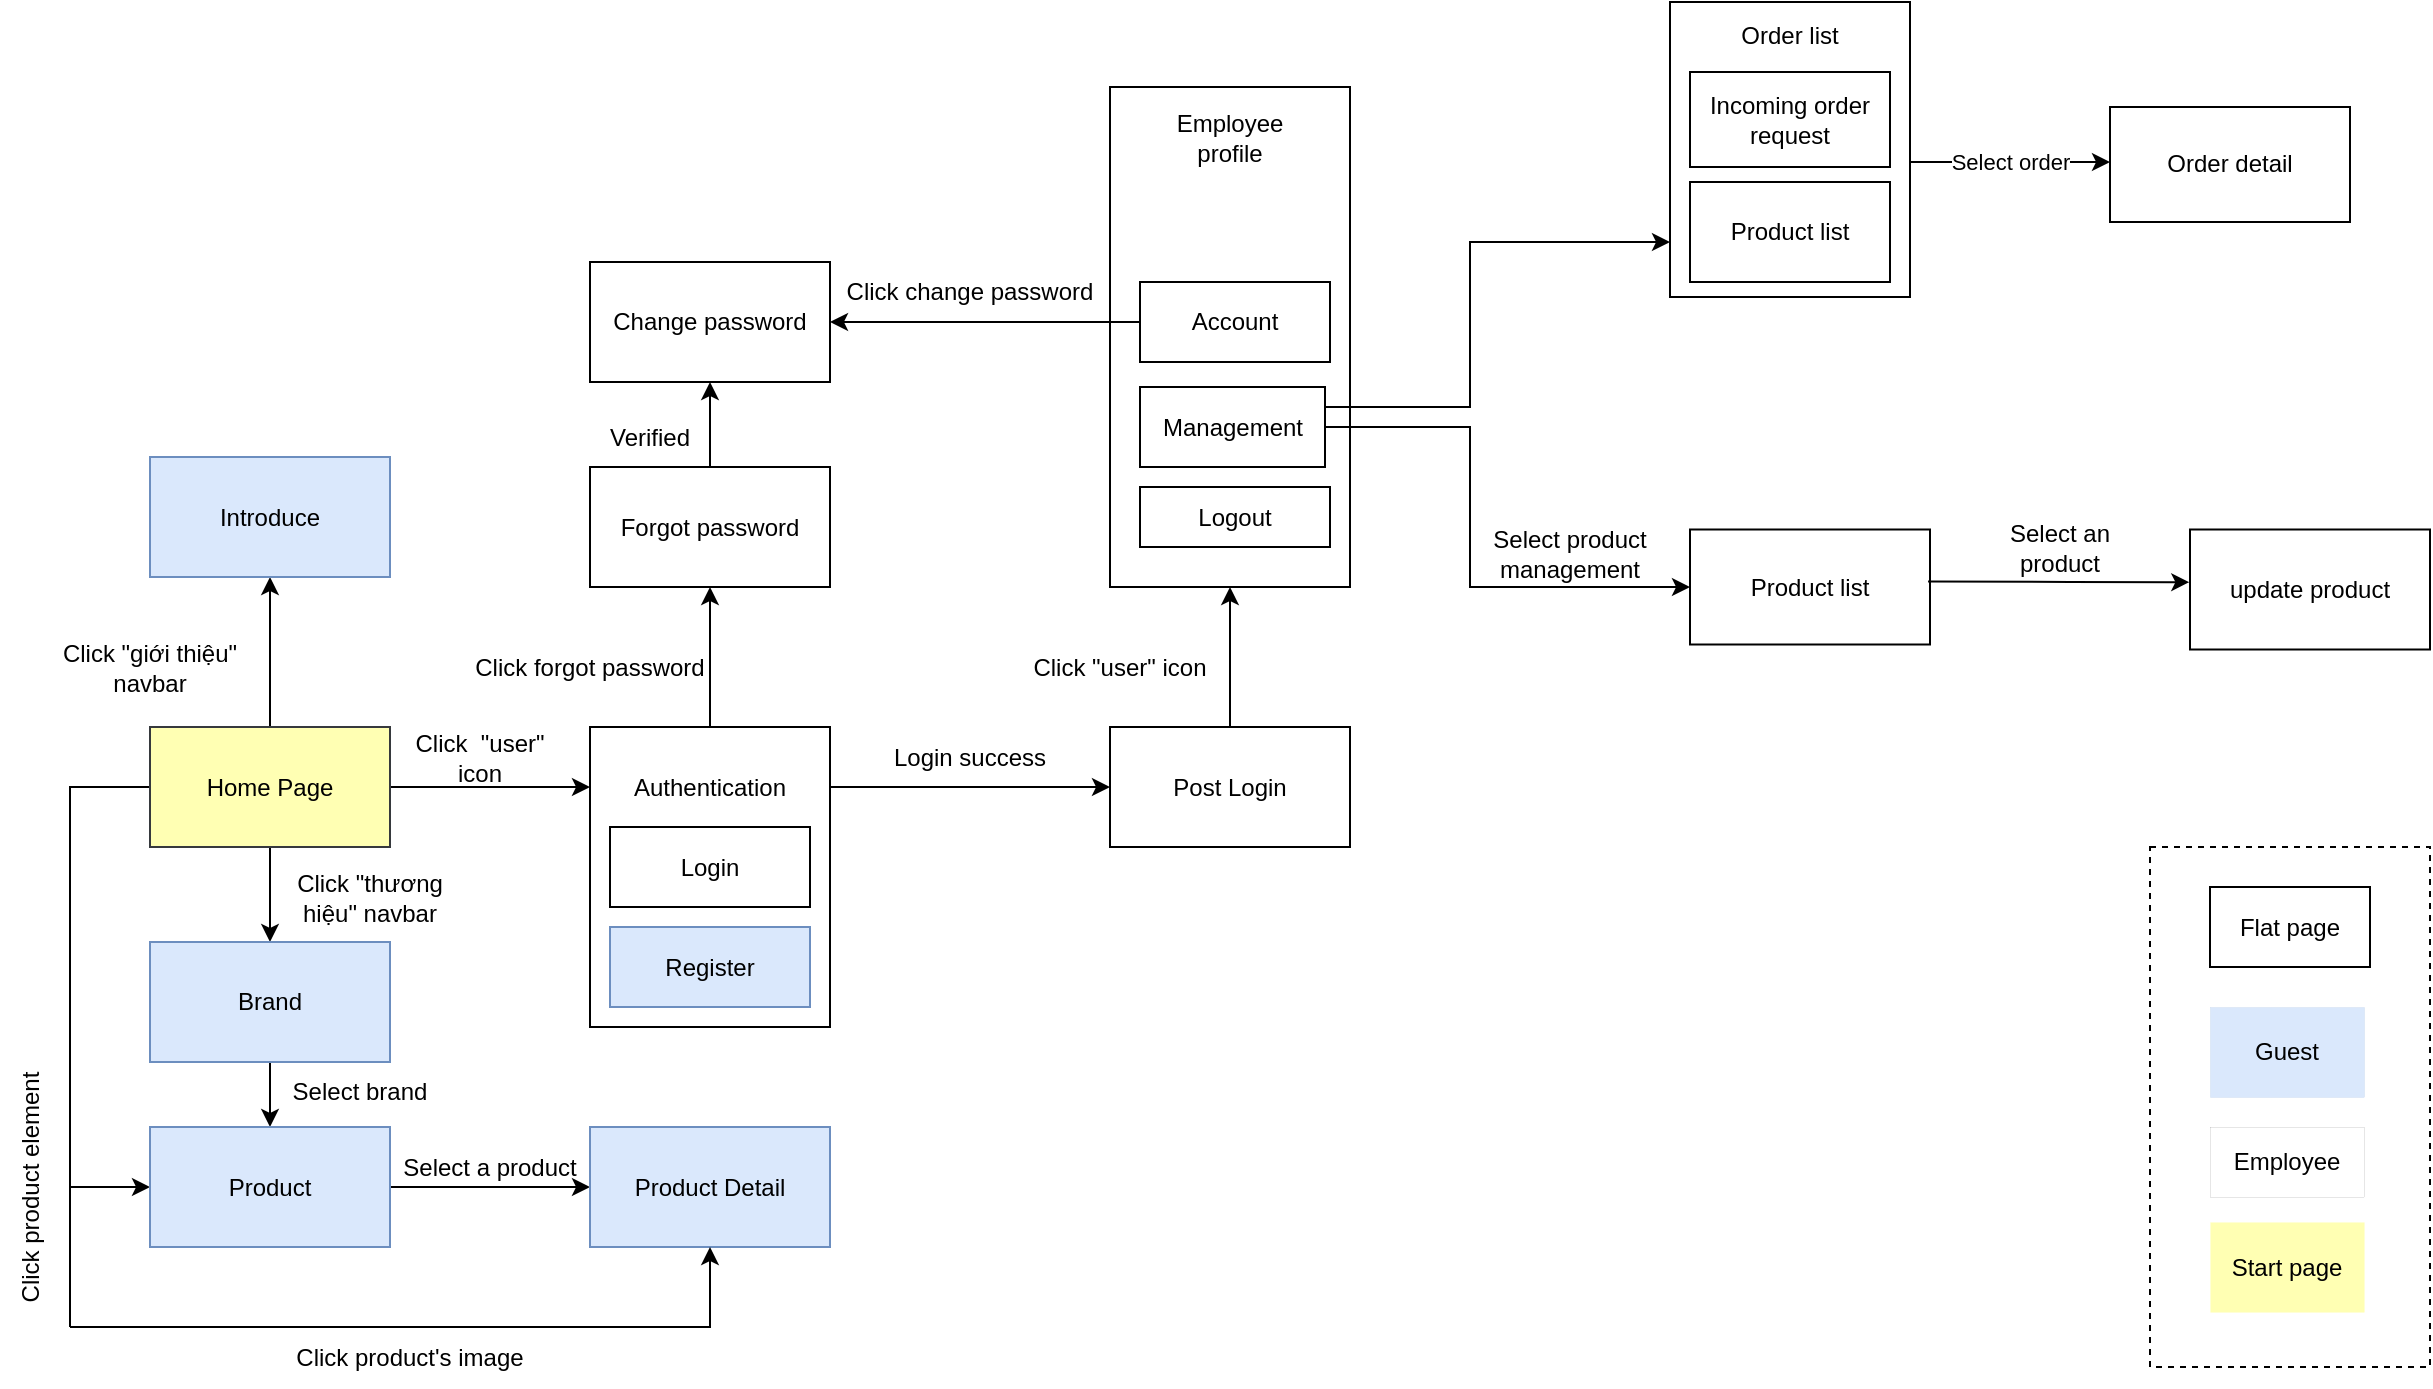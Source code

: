<mxfile version="20.3.0" type="device"><diagram id="_5H-L2p9wcAScAushxqT" name="Trang-1"><mxGraphModel dx="517" dy="1616" grid="1" gridSize="10" guides="1" tooltips="1" connect="1" arrows="1" fold="1" page="1" pageScale="1" pageWidth="850" pageHeight="1100" math="0" shadow="0"><root><mxCell id="0"/><mxCell id="1" parent="0"/><mxCell id="MCsUvH6jt3mRJvjkBpip-1" style="edgeStyle=orthogonalEdgeStyle;rounded=0;orthogonalLoop=1;jettySize=auto;html=1;entryX=0.5;entryY=0;entryDx=0;entryDy=0;" parent="1" source="MCsUvH6jt3mRJvjkBpip-5" target="MCsUvH6jt3mRJvjkBpip-7" edge="1"><mxGeometry relative="1" as="geometry"/></mxCell><mxCell id="MCsUvH6jt3mRJvjkBpip-2" style="edgeStyle=orthogonalEdgeStyle;rounded=0;orthogonalLoop=1;jettySize=auto;html=1;entryX=0;entryY=0.5;entryDx=0;entryDy=0;" parent="1" source="MCsUvH6jt3mRJvjkBpip-5" target="MCsUvH6jt3mRJvjkBpip-9" edge="1"><mxGeometry relative="1" as="geometry"><mxPoint x="990" y="902.5" as="targetPoint"/><Array as="points"><mxPoint x="960" y="672.5"/><mxPoint x="960" y="872.5"/></Array></mxGeometry></mxCell><mxCell id="MCsUvH6jt3mRJvjkBpip-3" style="edgeStyle=orthogonalEdgeStyle;rounded=0;orthogonalLoop=1;jettySize=auto;html=1;" parent="1" source="MCsUvH6jt3mRJvjkBpip-5" edge="1"><mxGeometry relative="1" as="geometry"><mxPoint x="1220" y="672.5" as="targetPoint"/></mxGeometry></mxCell><mxCell id="MCsUvH6jt3mRJvjkBpip-4" style="edgeStyle=orthogonalEdgeStyle;rounded=0;orthogonalLoop=1;jettySize=auto;html=1;entryX=0.5;entryY=1;entryDx=0;entryDy=0;" parent="1" source="MCsUvH6jt3mRJvjkBpip-5" target="MCsUvH6jt3mRJvjkBpip-12" edge="1"><mxGeometry relative="1" as="geometry"/></mxCell><mxCell id="MCsUvH6jt3mRJvjkBpip-5" value="Home Page" style="rounded=0;whiteSpace=wrap;html=1;fillColor=#FFFFB3;strokeColor=#36393d;" parent="1" vertex="1"><mxGeometry x="1000" y="642.5" width="120" height="60" as="geometry"/></mxCell><mxCell id="MCsUvH6jt3mRJvjkBpip-6" value="" style="edgeStyle=orthogonalEdgeStyle;rounded=0;orthogonalLoop=1;jettySize=auto;html=1;" parent="1" source="MCsUvH6jt3mRJvjkBpip-7" target="MCsUvH6jt3mRJvjkBpip-9" edge="1"><mxGeometry relative="1" as="geometry"/></mxCell><mxCell id="MCsUvH6jt3mRJvjkBpip-7" value="Brand" style="rounded=0;whiteSpace=wrap;html=1;fillColor=#dae8fc;strokeColor=#6c8ebf;" parent="1" vertex="1"><mxGeometry x="1000" y="750" width="120" height="60" as="geometry"/></mxCell><mxCell id="MCsUvH6jt3mRJvjkBpip-8" style="edgeStyle=orthogonalEdgeStyle;rounded=0;orthogonalLoop=1;jettySize=auto;html=1;entryX=0;entryY=0.5;entryDx=0;entryDy=0;" parent="1" source="MCsUvH6jt3mRJvjkBpip-9" target="MCsUvH6jt3mRJvjkBpip-14" edge="1"><mxGeometry relative="1" as="geometry"><mxPoint x="1210" y="902.5" as="targetPoint"/></mxGeometry></mxCell><mxCell id="MCsUvH6jt3mRJvjkBpip-9" value="Product" style="rounded=0;whiteSpace=wrap;html=1;fillColor=#dae8fc;strokeColor=#6c8ebf;" parent="1" vertex="1"><mxGeometry x="1000" y="842.5" width="120" height="60" as="geometry"/></mxCell><mxCell id="MCsUvH6jt3mRJvjkBpip-10" style="edgeStyle=orthogonalEdgeStyle;rounded=0;orthogonalLoop=1;jettySize=auto;html=1;entryX=0;entryY=0.5;entryDx=0;entryDy=0;" parent="1" source="MCsUvH6jt3mRJvjkBpip-11" target="MCsUvH6jt3mRJvjkBpip-13" edge="1"><mxGeometry relative="1" as="geometry"><mxPoint x="1420" y="672.5" as="targetPoint"/><Array as="points"><mxPoint x="1350" y="672.5"/><mxPoint x="1350" y="672.5"/></Array></mxGeometry></mxCell><mxCell id="MCsUvH6jt3mRJvjkBpip-11" value="" style="rounded=0;whiteSpace=wrap;html=1;" parent="1" vertex="1"><mxGeometry x="1220" y="642.5" width="120" height="150" as="geometry"/></mxCell><mxCell id="MCsUvH6jt3mRJvjkBpip-12" value="Introduce" style="rounded=0;whiteSpace=wrap;html=1;fillColor=#dae8fc;strokeColor=#6c8ebf;" parent="1" vertex="1"><mxGeometry x="1000" y="507.5" width="120" height="60" as="geometry"/></mxCell><mxCell id="MCsUvH6jt3mRJvjkBpip-13" value="Post Login" style="rounded=0;whiteSpace=wrap;html=1;" parent="1" vertex="1"><mxGeometry x="1480" y="642.5" width="120" height="60" as="geometry"/></mxCell><mxCell id="MCsUvH6jt3mRJvjkBpip-14" value="Product Detail" style="rounded=0;whiteSpace=wrap;html=1;fillColor=#dae8fc;strokeColor=#6c8ebf;" parent="1" vertex="1"><mxGeometry x="1220" y="842.5" width="120" height="60" as="geometry"/></mxCell><mxCell id="MCsUvH6jt3mRJvjkBpip-15" value="" style="endArrow=none;html=1;rounded=0;" parent="1" edge="1"><mxGeometry width="50" height="50" relative="1" as="geometry"><mxPoint x="960" y="942.5" as="sourcePoint"/><mxPoint x="960" y="872.5" as="targetPoint"/></mxGeometry></mxCell><mxCell id="MCsUvH6jt3mRJvjkBpip-16" value="" style="endArrow=classic;html=1;rounded=0;entryX=0.5;entryY=1;entryDx=0;entryDy=0;" parent="1" target="MCsUvH6jt3mRJvjkBpip-14" edge="1"><mxGeometry width="50" height="50" relative="1" as="geometry"><mxPoint x="960" y="942.5" as="sourcePoint"/><mxPoint x="1400" y="972.5" as="targetPoint"/><Array as="points"><mxPoint x="1280" y="942.5"/></Array></mxGeometry></mxCell><mxCell id="MCsUvH6jt3mRJvjkBpip-17" value="Forgot password" style="rounded=0;whiteSpace=wrap;html=1;" parent="1" vertex="1"><mxGeometry x="1220" y="512.5" width="120" height="60" as="geometry"/></mxCell><mxCell id="MCsUvH6jt3mRJvjkBpip-18" value="" style="rounded=0;whiteSpace=wrap;html=1;" parent="1" vertex="1"><mxGeometry x="1480" y="322.5" width="120" height="250" as="geometry"/></mxCell><mxCell id="MCsUvH6jt3mRJvjkBpip-19" value="Employee profile" style="text;html=1;strokeColor=none;fillColor=none;align=center;verticalAlign=middle;whiteSpace=wrap;rounded=0;" parent="1" vertex="1"><mxGeometry x="1495" y="332.5" width="90" height="30" as="geometry"/></mxCell><mxCell id="MCsUvH6jt3mRJvjkBpip-22" value="Account" style="rounded=0;whiteSpace=wrap;html=1;" parent="1" vertex="1"><mxGeometry x="1495" y="420" width="95" height="40" as="geometry"/></mxCell><mxCell id="MCsUvH6jt3mRJvjkBpip-23" value="" style="endArrow=classic;html=1;rounded=0;exitX=0.5;exitY=0;exitDx=0;exitDy=0;entryX=0.5;entryY=1;entryDx=0;entryDy=0;" parent="1" source="MCsUvH6jt3mRJvjkBpip-13" target="MCsUvH6jt3mRJvjkBpip-18" edge="1"><mxGeometry width="50" height="50" relative="1" as="geometry"><mxPoint x="1460" y="532.5" as="sourcePoint"/><mxPoint x="1510" y="482.5" as="targetPoint"/></mxGeometry></mxCell><mxCell id="MCsUvH6jt3mRJvjkBpip-24" value="" style="endArrow=classic;html=1;rounded=0;entryX=1;entryY=0.5;entryDx=0;entryDy=0;exitX=0;exitY=0.5;exitDx=0;exitDy=0;" parent="1" source="MCsUvH6jt3mRJvjkBpip-22" target="MCsUvH6jt3mRJvjkBpip-25" edge="1"><mxGeometry width="50" height="50" relative="1" as="geometry"><mxPoint x="1400" y="422.5" as="sourcePoint"/><mxPoint x="1380" y="542.5" as="targetPoint"/></mxGeometry></mxCell><mxCell id="MCsUvH6jt3mRJvjkBpip-25" value="Change password" style="rounded=0;whiteSpace=wrap;html=1;" parent="1" vertex="1"><mxGeometry x="1220" y="410" width="120" height="60" as="geometry"/></mxCell><mxCell id="MCsUvH6jt3mRJvjkBpip-26" value="" style="endArrow=classic;html=1;rounded=0;exitX=0.5;exitY=0;exitDx=0;exitDy=0;entryX=0.5;entryY=1;entryDx=0;entryDy=0;" parent="1" source="MCsUvH6jt3mRJvjkBpip-11" target="MCsUvH6jt3mRJvjkBpip-17" edge="1"><mxGeometry width="50" height="50" relative="1" as="geometry"><mxPoint x="1240" y="592.5" as="sourcePoint"/><mxPoint x="1290" y="542.5" as="targetPoint"/></mxGeometry></mxCell><mxCell id="MCsUvH6jt3mRJvjkBpip-27" value="" style="endArrow=classic;html=1;rounded=0;exitX=0.5;exitY=0;exitDx=0;exitDy=0;entryX=0.5;entryY=1;entryDx=0;entryDy=0;" parent="1" source="MCsUvH6jt3mRJvjkBpip-17" target="MCsUvH6jt3mRJvjkBpip-25" edge="1"><mxGeometry width="50" height="50" relative="1" as="geometry"><mxPoint x="1350" y="532.5" as="sourcePoint"/><mxPoint x="1400" y="482.5" as="targetPoint"/></mxGeometry></mxCell><mxCell id="MCsUvH6jt3mRJvjkBpip-38" value="Logout" style="rounded=0;whiteSpace=wrap;html=1;" parent="1" vertex="1"><mxGeometry x="1495" y="522.5" width="95" height="30" as="geometry"/></mxCell><mxCell id="MCsUvH6jt3mRJvjkBpip-39" value="Login" style="rounded=0;whiteSpace=wrap;html=1;" parent="1" vertex="1"><mxGeometry x="1230" y="692.5" width="100" height="40" as="geometry"/></mxCell><mxCell id="MCsUvH6jt3mRJvjkBpip-40" value="Register" style="rounded=0;whiteSpace=wrap;html=1;fillColor=#dae8fc;strokeColor=#6c8ebf;" parent="1" vertex="1"><mxGeometry x="1230" y="742.5" width="100" height="40" as="geometry"/></mxCell><mxCell id="MCsUvH6jt3mRJvjkBpip-41" value="Authentication" style="text;html=1;strokeColor=none;fillColor=none;align=center;verticalAlign=middle;whiteSpace=wrap;rounded=0;" parent="1" vertex="1"><mxGeometry x="1250" y="657.5" width="60" height="30" as="geometry"/></mxCell><mxCell id="MCsUvH6jt3mRJvjkBpip-46" value="Management" style="rounded=0;whiteSpace=wrap;html=1;" parent="1" vertex="1"><mxGeometry x="1495" y="472.5" width="92.5" height="40" as="geometry"/></mxCell><mxCell id="MCsUvH6jt3mRJvjkBpip-52" value="Click &quot;giới thiệu&quot; navbar" style="text;html=1;strokeColor=none;fillColor=none;align=center;verticalAlign=middle;whiteSpace=wrap;rounded=0;" parent="1" vertex="1"><mxGeometry x="940" y="597.5" width="120" height="30" as="geometry"/></mxCell><mxCell id="MCsUvH6jt3mRJvjkBpip-53" value="Click &quot;thương hiệu&quot; navbar" style="text;html=1;strokeColor=none;fillColor=none;align=center;verticalAlign=middle;whiteSpace=wrap;rounded=0;" parent="1" vertex="1"><mxGeometry x="1060" y="712.5" width="100" height="30" as="geometry"/></mxCell><mxCell id="MCsUvH6jt3mRJvjkBpip-54" value="Select brand" style="text;html=1;strokeColor=none;fillColor=none;align=center;verticalAlign=middle;whiteSpace=wrap;rounded=0;" parent="1" vertex="1"><mxGeometry x="1070" y="810" width="70" height="30" as="geometry"/></mxCell><mxCell id="MCsUvH6jt3mRJvjkBpip-55" value="Click product element" style="text;html=1;strokeColor=none;fillColor=none;align=center;verticalAlign=middle;whiteSpace=wrap;rounded=0;rotation=-90;" parent="1" vertex="1"><mxGeometry x="880" y="857.5" width="120" height="30" as="geometry"/></mxCell><mxCell id="MCsUvH6jt3mRJvjkBpip-57" value="Click product's image" style="text;html=1;strokeColor=none;fillColor=none;align=center;verticalAlign=middle;whiteSpace=wrap;rounded=0;" parent="1" vertex="1"><mxGeometry x="1070" y="942.5" width="120" height="30" as="geometry"/></mxCell><mxCell id="MCsUvH6jt3mRJvjkBpip-59" value="Select a product" style="text;html=1;strokeColor=none;fillColor=none;align=center;verticalAlign=middle;whiteSpace=wrap;rounded=0;" parent="1" vertex="1"><mxGeometry x="1120" y="847.5" width="100" height="30" as="geometry"/></mxCell><mxCell id="MCsUvH6jt3mRJvjkBpip-60" value="Click&amp;nbsp; &quot;user&quot; icon" style="text;html=1;strokeColor=none;fillColor=none;align=center;verticalAlign=middle;whiteSpace=wrap;rounded=0;" parent="1" vertex="1"><mxGeometry x="1120" y="642.5" width="90" height="30" as="geometry"/></mxCell><mxCell id="MCsUvH6jt3mRJvjkBpip-65" value="Click forgot password" style="text;html=1;strokeColor=none;fillColor=none;align=center;verticalAlign=middle;whiteSpace=wrap;rounded=0;" parent="1" vertex="1"><mxGeometry x="1160" y="597.5" width="120" height="30" as="geometry"/></mxCell><mxCell id="MCsUvH6jt3mRJvjkBpip-67" value="Verified" style="text;html=1;strokeColor=none;fillColor=none;align=center;verticalAlign=middle;whiteSpace=wrap;rounded=0;" parent="1" vertex="1"><mxGeometry x="1220" y="482.5" width="60" height="30" as="geometry"/></mxCell><mxCell id="MCsUvH6jt3mRJvjkBpip-68" value="Click change password" style="text;html=1;strokeColor=none;fillColor=none;align=center;verticalAlign=middle;whiteSpace=wrap;rounded=0;rotation=0;" parent="1" vertex="1"><mxGeometry x="1340" y="410" width="140" height="30" as="geometry"/></mxCell><mxCell id="MCsUvH6jt3mRJvjkBpip-71" value="Login success" style="text;html=1;strokeColor=none;fillColor=none;align=center;verticalAlign=middle;whiteSpace=wrap;rounded=0;" parent="1" vertex="1"><mxGeometry x="1370" y="642.5" width="80" height="30" as="geometry"/></mxCell><mxCell id="MCsUvH6jt3mRJvjkBpip-72" value="Click &quot;user&quot; icon" style="text;html=1;strokeColor=none;fillColor=none;align=center;verticalAlign=middle;whiteSpace=wrap;rounded=0;" parent="1" vertex="1"><mxGeometry x="1440" y="597.5" width="90" height="30" as="geometry"/></mxCell><mxCell id="MCsUvH6jt3mRJvjkBpip-102" value="" style="endArrow=classic;html=1;rounded=0;exitX=1;exitY=0.5;exitDx=0;exitDy=0;entryX=0;entryY=0.5;entryDx=0;entryDy=0;" parent="1" source="MCsUvH6jt3mRJvjkBpip-46" target="MCsUvH6jt3mRJvjkBpip-112" edge="1"><mxGeometry width="50" height="50" relative="1" as="geometry"><mxPoint x="1740" y="562.5" as="sourcePoint"/><mxPoint x="1740" y="572.5" as="targetPoint"/><Array as="points"><mxPoint x="1660" y="492.5"/><mxPoint x="1660" y="572.5"/></Array></mxGeometry></mxCell><mxCell id="MCsUvH6jt3mRJvjkBpip-112" value="Product list" style="rounded=0;whiteSpace=wrap;html=1;" parent="1" vertex="1"><mxGeometry x="1770" y="543.75" width="120" height="57.5" as="geometry"/></mxCell><mxCell id="MCsUvH6jt3mRJvjkBpip-114" value="update product" style="rounded=0;whiteSpace=wrap;html=1;" parent="1" vertex="1"><mxGeometry x="2020" y="543.75" width="120" height="60" as="geometry"/></mxCell><mxCell id="MCsUvH6jt3mRJvjkBpip-116" value="" style="endArrow=classic;html=1;rounded=0;exitX=0.992;exitY=0.452;exitDx=0;exitDy=0;entryX=-0.003;entryY=0.439;entryDx=0;entryDy=0;exitPerimeter=0;entryPerimeter=0;" parent="1" source="MCsUvH6jt3mRJvjkBpip-112" target="MCsUvH6jt3mRJvjkBpip-114" edge="1"><mxGeometry width="50" height="50" relative="1" as="geometry"><mxPoint x="1990" y="643.75" as="sourcePoint"/><mxPoint x="2040" y="593.75" as="targetPoint"/><Array as="points"><mxPoint x="1960" y="570"/></Array></mxGeometry></mxCell><mxCell id="MCsUvH6jt3mRJvjkBpip-118" value="Select an product" style="text;html=1;strokeColor=none;fillColor=none;align=center;verticalAlign=middle;whiteSpace=wrap;rounded=0;" parent="1" vertex="1"><mxGeometry x="1910" y="537.5" width="90" height="30" as="geometry"/></mxCell><mxCell id="MCsUvH6jt3mRJvjkBpip-122" value="Select product management" style="text;html=1;strokeColor=none;fillColor=none;align=center;verticalAlign=middle;whiteSpace=wrap;rounded=0;" parent="1" vertex="1"><mxGeometry x="1650" y="541.25" width="120" height="30" as="geometry"/></mxCell><mxCell id="MCsUvH6jt3mRJvjkBpip-146" value="" style="rounded=0;whiteSpace=wrap;html=1;dashed=1;" parent="1" vertex="1"><mxGeometry x="2000" y="702.5" width="140" height="260" as="geometry"/></mxCell><mxCell id="MCsUvH6jt3mRJvjkBpip-147" value="Guest" style="rounded=0;whiteSpace=wrap;html=1;dashed=1;strokeWidth=0;fillColor=#dae8fc;strokeColor=#6c8ebf;" parent="1" vertex="1"><mxGeometry x="2030" y="782.5" width="77" height="45" as="geometry"/></mxCell><mxCell id="MCsUvH6jt3mRJvjkBpip-148" value="Employee" style="rounded=0;whiteSpace=wrap;html=1;dashed=1;strokeWidth=0;" parent="1" vertex="1"><mxGeometry x="2030" y="842.5" width="77" height="35" as="geometry"/></mxCell><mxCell id="MCsUvH6jt3mRJvjkBpip-149" value="Flat page" style="rounded=0;whiteSpace=wrap;html=1;strokeWidth=1;perimeterSpacing=1;" parent="1" vertex="1"><mxGeometry x="2030" y="722.5" width="80" height="40" as="geometry"/></mxCell><mxCell id="MCsUvH6jt3mRJvjkBpip-150" value="Start page" style="rounded=0;whiteSpace=wrap;html=1;dashed=1;strokeWidth=0;fillColor=#FFFFB3;strokeColor=#FFFFB3;" parent="1" vertex="1"><mxGeometry x="2030" y="890" width="77" height="45" as="geometry"/></mxCell><mxCell id="RnmL-ifgaD5UbTdM2IDE-5" value="" style="endArrow=classic;html=1;rounded=0;exitX=1;exitY=0.5;exitDx=0;exitDy=0;" edge="1" parent="1"><mxGeometry width="50" height="50" relative="1" as="geometry"><mxPoint x="1587.5" y="482.5" as="sourcePoint"/><mxPoint x="1760" y="400" as="targetPoint"/><Array as="points"><mxPoint x="1660" y="482.5"/><mxPoint x="1660" y="400"/></Array></mxGeometry></mxCell><mxCell id="RnmL-ifgaD5UbTdM2IDE-6" value="Order list&lt;br&gt;&lt;br&gt;&lt;br&gt;&lt;br&gt;&lt;br&gt;&lt;br&gt;&lt;br&gt;&lt;br&gt;&lt;br&gt;" style="rounded=0;whiteSpace=wrap;html=1;" vertex="1" parent="1"><mxGeometry x="1760" y="280" width="120" height="147.5" as="geometry"/></mxCell><mxCell id="RnmL-ifgaD5UbTdM2IDE-7" value="Product list" style="rounded=0;whiteSpace=wrap;html=1;" vertex="1" parent="1"><mxGeometry x="1770" y="370" width="100" height="50" as="geometry"/></mxCell><mxCell id="RnmL-ifgaD5UbTdM2IDE-8" value="Incoming order request" style="rounded=0;whiteSpace=wrap;html=1;" vertex="1" parent="1"><mxGeometry x="1770" y="315" width="100" height="47.5" as="geometry"/></mxCell><mxCell id="RnmL-ifgaD5UbTdM2IDE-9" value="Select order" style="endArrow=classic;html=1;rounded=0;exitX=1.003;exitY=0.542;exitDx=0;exitDy=0;exitPerimeter=0;" edge="1" parent="1" source="RnmL-ifgaD5UbTdM2IDE-6"><mxGeometry width="50" height="50" relative="1" as="geometry"><mxPoint x="1880" y="362.5" as="sourcePoint"/><mxPoint x="1980" y="360" as="targetPoint"/><Array as="points"><mxPoint x="1960" y="360"/></Array></mxGeometry></mxCell><mxCell id="RnmL-ifgaD5UbTdM2IDE-10" value="Order detail" style="rounded=0;whiteSpace=wrap;html=1;" vertex="1" parent="1"><mxGeometry x="1980" y="332.5" width="120" height="57.5" as="geometry"/></mxCell></root></mxGraphModel></diagram></mxfile>